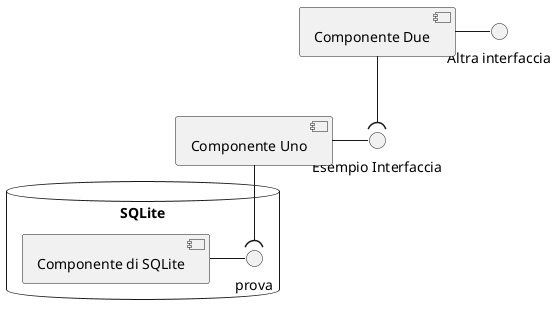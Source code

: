 @startuml
interface "Esempio Interfaccia" as ExInterface
interface "Altra interfaccia" as InterTwo

[Componente Uno] - ExInterface
[Componente Due] --( ExInterface
[Componente Due] - InterTwo

database SQLite {
    [Componente di SQLite] as sss
    sss - prova
}

[Componente Uno] --( prova

@enduml